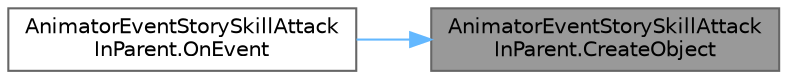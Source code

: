 digraph "AnimatorEventStorySkillAttackInParent.CreateObject"
{
 // LATEX_PDF_SIZE
  bgcolor="transparent";
  edge [fontname=Helvetica,fontsize=10,labelfontname=Helvetica,labelfontsize=10];
  node [fontname=Helvetica,fontsize=10,shape=box,height=0.2,width=0.4];
  rankdir="RL";
  Node1 [id="Node000001",label="AnimatorEventStorySkillAttack\lInParent.CreateObject",height=0.2,width=0.4,color="gray40", fillcolor="grey60", style="filled", fontcolor="black",tooltip=" "];
  Node1 -> Node2 [id="edge1_Node000001_Node000002",dir="back",color="steelblue1",style="solid",tooltip=" "];
  Node2 [id="Node000002",label="AnimatorEventStorySkillAttack\lInParent.OnEvent",height=0.2,width=0.4,color="grey40", fillcolor="white", style="filled",URL="$class_animator_event_story_skill_attack_in_parent.html#a3cd9e4927634622f99623ac54a20dad3",tooltip=" "];
}
